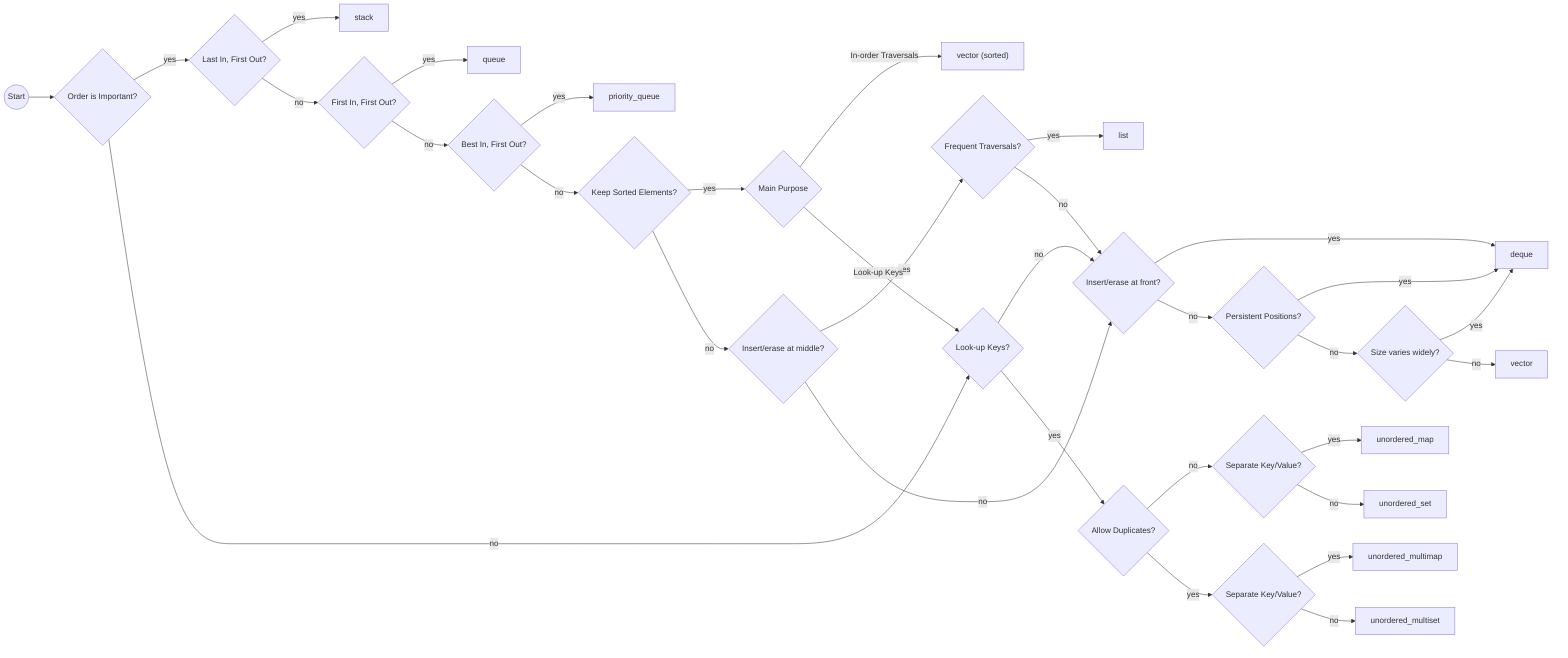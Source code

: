 flowchart LR
    Start((Start))
    Start --> OrderImportant{Order is Important?}

    %% Order‐important branch
    OrderImportant -- yes --> LIFO{Last In, First Out?}
    LIFO -- yes --> stack[stack]
    LIFO -- no  --> FIFO{First In, First Out?}
    FIFO -- yes --> queue[queue]
    FIFO -- no  --> BestIn{Best In, First Out?}
    BestIn -- yes --> priority_queue[priority_queue]
    BestIn -- no  --> KeepSorted{Keep Sorted Elements?}

    KeepSorted -- yes --> MainPurpose{Main Purpose}
    KeepSorted -- no  --> InsertMiddle{Insert/erase at middle?}

    InsertMiddle -- yes --> Frequent{Frequent Traversals?}
    InsertMiddle -- no  --> InsertFront{Insert/erase at front?}

    Frequent -- yes --> list[list]
    Frequent -- no  --> InsertFront

    InsertFront -- yes --> deque[deque]
    InsertFront -- no  --> Persistent{Persistent Positions?}

    Persistent -- yes --> deque
    Persistent -- no  --> SizeVaries{Size varies widely?}

    SizeVaries -- yes --> deque
    SizeVaries -- no  --> vector[vector]

    MainPurpose -- "In-order Traversals" --> sorted_vector["vector (sorted)"]
    MainPurpose -- "Look-up Keys"       --> Lookup{Look-up Keys?}

    %% Order‐not‐important & lookup branch
    OrderImportant -- no  --> Lookup
    Lookup        -- no  --> InsertFront
    Lookup        -- yes --> AllowDup{Allow Duplicates?}

    AllowDup -- no  --> Sep1{Separate Key/Value?}
    AllowDup -- yes --> Sep2{Separate Key/Value?}

    Sep1 -- yes --> unordered_map[unordered_map]
    Sep1 -- no  --> unordered_set[unordered_set]

    Sep2 -- yes --> unordered_multimap[unordered_multimap]
    Sep2 -- no  --> unordered_multiset[unordered_multiset]